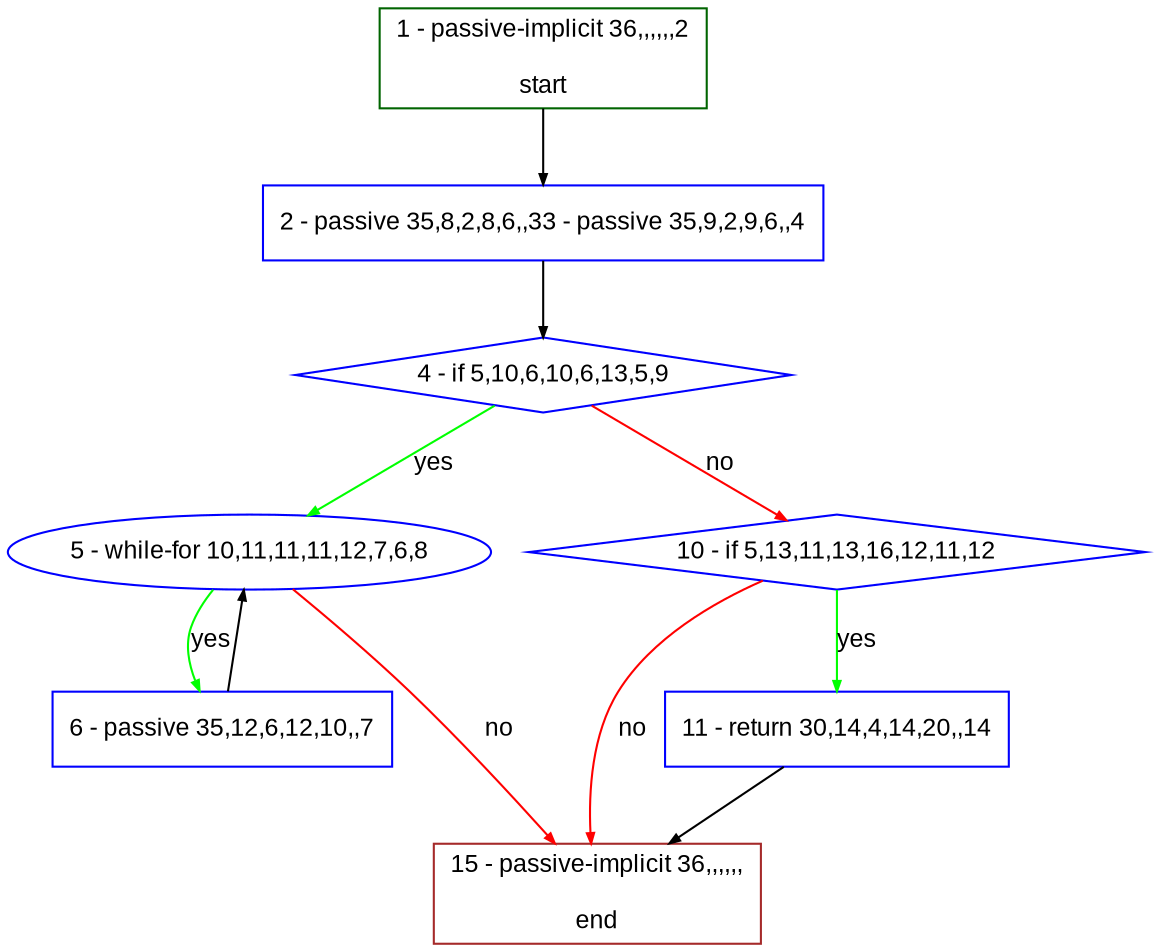 digraph "" {
  graph [bgcolor="white", fillcolor="#FFFFCC", pack="true", packmode="clust", fontname="Arial", label="", fontsize="12", compound="true", style="rounded,filled"];
  node [node_initialized="no", fillcolor="white", fontname="Arial", label="", color="grey", fontsize="12", fixedsize="false", compound="true", shape="rectangle", style="filled"];
  edge [arrowtail="none", lhead="", fontcolor="black", fontname="Arial", label="", color="black", fontsize="12", arrowhead="normal", arrowsize="0.5", compound="true", ltail="", dir="forward"];
  __N1 [fillcolor="#ffffff", label="2 - passive 35,8,2,8,6,,33 - passive 35,9,2,9,6,,4", color="#0000ff", shape="box", style="filled"];
  __N2 [fillcolor="#ffffff", label="1 - passive-implicit 36,,,,,,2\n\nstart", color="#006400", shape="box", style="filled"];
  __N3 [fillcolor="#ffffff", label="4 - if 5,10,6,10,6,13,5,9", color="#0000ff", shape="diamond", style="filled"];
  __N4 [fillcolor="#ffffff", label="5 - while-for 10,11,11,11,12,7,6,8", color="#0000ff", shape="oval", style="filled"];
  __N5 [fillcolor="#ffffff", label="10 - if 5,13,11,13,16,12,11,12", color="#0000ff", shape="diamond", style="filled"];
  __N6 [fillcolor="#ffffff", label="6 - passive 35,12,6,12,10,,7", color="#0000ff", shape="box", style="filled"];
  __N7 [fillcolor="#ffffff", label="15 - passive-implicit 36,,,,,,\n\nend", color="#a52a2a", shape="box", style="filled"];
  __N8 [fillcolor="#ffffff", label="11 - return 30,14,4,14,20,,14", color="#0000ff", shape="box", style="filled"];
  __N2 -> __N1 [arrowtail="none", color="#000000", label="", arrowhead="normal", dir="forward"];
  __N1 -> __N3 [arrowtail="none", color="#000000", label="", arrowhead="normal", dir="forward"];
  __N3 -> __N4 [arrowtail="none", color="#00ff00", label="yes", arrowhead="normal", dir="forward"];
  __N3 -> __N5 [arrowtail="none", color="#ff0000", label="no", arrowhead="normal", dir="forward"];
  __N4 -> __N6 [arrowtail="none", color="#00ff00", label="yes", arrowhead="normal", dir="forward"];
  __N6 -> __N4 [arrowtail="none", color="#000000", label="", arrowhead="normal", dir="forward"];
  __N4 -> __N7 [arrowtail="none", color="#ff0000", label="no", arrowhead="normal", dir="forward"];
  __N5 -> __N8 [arrowtail="none", color="#00ff00", label="yes", arrowhead="normal", dir="forward"];
  __N5 -> __N7 [arrowtail="none", color="#ff0000", label="no", arrowhead="normal", dir="forward"];
  __N8 -> __N7 [arrowtail="none", color="#000000", label="", arrowhead="normal", dir="forward"];
}
